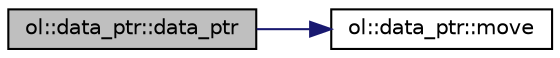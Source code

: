 digraph "ol::data_ptr::data_ptr"
{
 // LATEX_PDF_SIZE
  edge [fontname="Helvetica",fontsize="10",labelfontname="Helvetica",labelfontsize="10"];
  node [fontname="Helvetica",fontsize="10",shape=record];
  rankdir="LR";
  Node1 [label="ol::data_ptr::data_ptr",height=0.2,width=0.4,color="black", fillcolor="grey75", style="filled", fontcolor="black",tooltip="Move constructor."];
  Node1 -> Node2 [color="midnightblue",fontsize="10",style="solid",fontname="Helvetica"];
  Node2 [label="ol::data_ptr::move",height=0.2,width=0.4,color="black", fillcolor="white", style="filled",URL="$classol_1_1data__ptr.html#ac745182135bce7be53649312c15f75ca",tooltip=" "];
}
